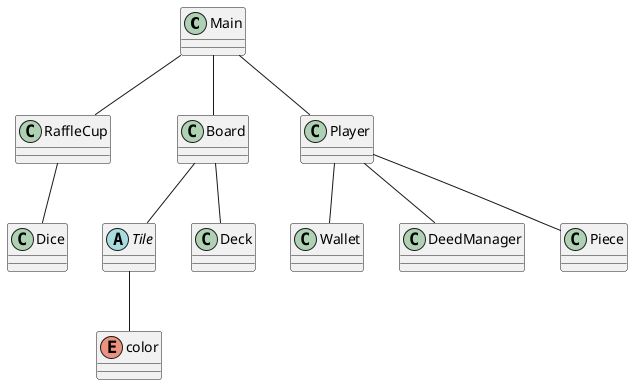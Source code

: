 @startuml cdio3
class Main
class RaffleCup
class Board
class Dice
abstract class Tile
class Deck
class Player
class Wallet
class DeedManager

enum color

Tile -- color
Main -- RaffleCup
Main -- Board
Main -- Player
RaffleCup -- Dice
Board -- Tile
Board -- Deck
Player -- Wallet
Player -- Piece
Player -- DeedManager
@enduml
